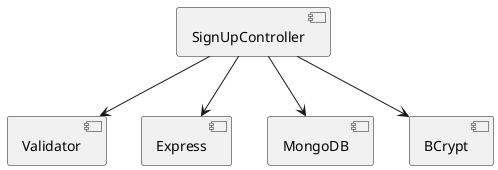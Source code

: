 @startuml Architecture 1
[SignUpController] --> [Validator]
[SignUpController] --> [Express]
[SignUpController] --> [MongoDB]
[SignUpController] --> [BCrypt]
@enduml